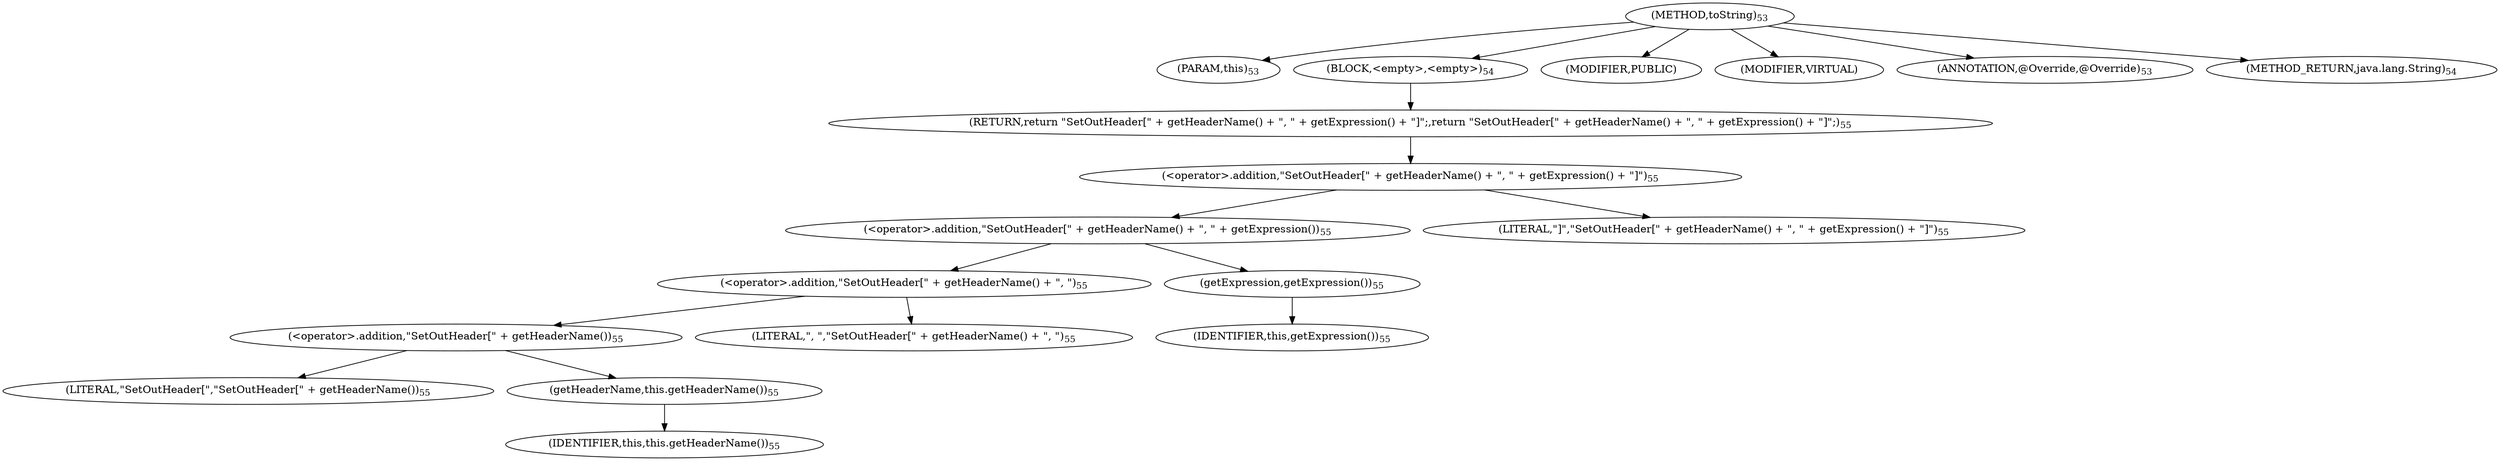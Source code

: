 digraph "toString" {  
"59" [label = <(METHOD,toString)<SUB>53</SUB>> ]
"10" [label = <(PARAM,this)<SUB>53</SUB>> ]
"60" [label = <(BLOCK,&lt;empty&gt;,&lt;empty&gt;)<SUB>54</SUB>> ]
"61" [label = <(RETURN,return &quot;SetOutHeader[&quot; + getHeaderName() + &quot;, &quot; + getExpression() + &quot;]&quot;;,return &quot;SetOutHeader[&quot; + getHeaderName() + &quot;, &quot; + getExpression() + &quot;]&quot;;)<SUB>55</SUB>> ]
"62" [label = <(&lt;operator&gt;.addition,&quot;SetOutHeader[&quot; + getHeaderName() + &quot;, &quot; + getExpression() + &quot;]&quot;)<SUB>55</SUB>> ]
"63" [label = <(&lt;operator&gt;.addition,&quot;SetOutHeader[&quot; + getHeaderName() + &quot;, &quot; + getExpression())<SUB>55</SUB>> ]
"64" [label = <(&lt;operator&gt;.addition,&quot;SetOutHeader[&quot; + getHeaderName() + &quot;, &quot;)<SUB>55</SUB>> ]
"65" [label = <(&lt;operator&gt;.addition,&quot;SetOutHeader[&quot; + getHeaderName())<SUB>55</SUB>> ]
"66" [label = <(LITERAL,&quot;SetOutHeader[&quot;,&quot;SetOutHeader[&quot; + getHeaderName())<SUB>55</SUB>> ]
"67" [label = <(getHeaderName,this.getHeaderName())<SUB>55</SUB>> ]
"9" [label = <(IDENTIFIER,this,this.getHeaderName())<SUB>55</SUB>> ]
"68" [label = <(LITERAL,&quot;, &quot;,&quot;SetOutHeader[&quot; + getHeaderName() + &quot;, &quot;)<SUB>55</SUB>> ]
"69" [label = <(getExpression,getExpression())<SUB>55</SUB>> ]
"11" [label = <(IDENTIFIER,this,getExpression())<SUB>55</SUB>> ]
"70" [label = <(LITERAL,&quot;]&quot;,&quot;SetOutHeader[&quot; + getHeaderName() + &quot;, &quot; + getExpression() + &quot;]&quot;)<SUB>55</SUB>> ]
"71" [label = <(MODIFIER,PUBLIC)> ]
"72" [label = <(MODIFIER,VIRTUAL)> ]
"73" [label = <(ANNOTATION,@Override,@Override)<SUB>53</SUB>> ]
"74" [label = <(METHOD_RETURN,java.lang.String)<SUB>54</SUB>> ]
  "59" -> "10" 
  "59" -> "60" 
  "59" -> "71" 
  "59" -> "72" 
  "59" -> "73" 
  "59" -> "74" 
  "60" -> "61" 
  "61" -> "62" 
  "62" -> "63" 
  "62" -> "70" 
  "63" -> "64" 
  "63" -> "69" 
  "64" -> "65" 
  "64" -> "68" 
  "65" -> "66" 
  "65" -> "67" 
  "67" -> "9" 
  "69" -> "11" 
}

